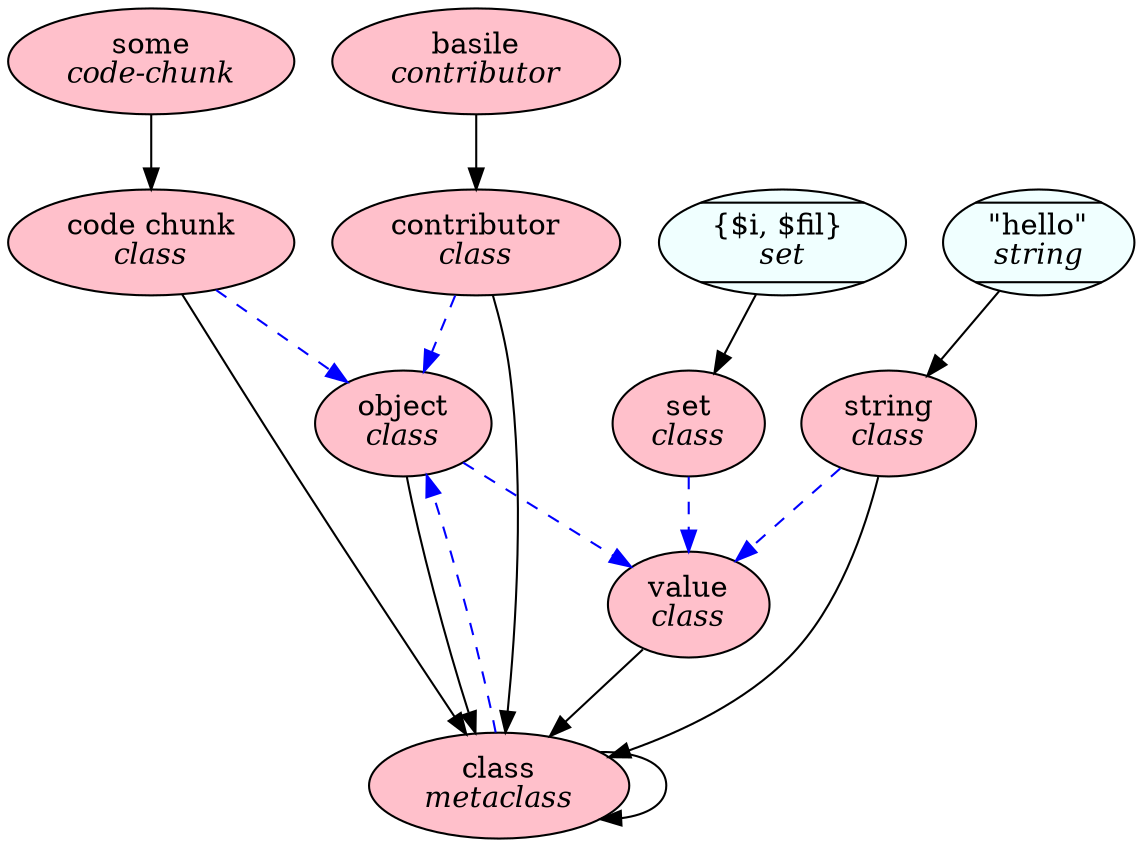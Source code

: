 // file refpersys/design-ideas/dot-classhier.dot
// the RefPerSys class hierarchy

digraph class_hierarchy_gr {
// XXXX -> YYYY : means XXXX is instance of YYYY

/// nodes
object_class [ style="rounded, filled",
   label = <object<br/><i>class</i>>, fillcolor="pink"  ];

class_class [ style="rounded, filled",
   label = <class<br/><i>metaclass</i>>, fillcolor="pink"  ];

value_class [ style="rounded, filled",
   label = <value<br/><i>class</i>>, fillcolor="pink"  ];

codechunk_class [ style="rounded, filled",
   label = <code chunk<br/><i>class</i>>, fillcolor="pink"  ];

contributor_class [ style="rounded, filled",
   label = <contributor<br/><i>class</i>>, fillcolor="pink"  ];

string_class  [ style="rounded, filled",
   label = <string<br/><i>class</i>>, fillcolor="pink"  ];
   
set_class  [ style="rounded, filled",
   label = <set<br/><i>class</i>>, fillcolor="pink"  ];

hello_string [ style="diagonals, filled",
   label = <"hello"<br/><i>string</i>>, fillcolor="azure"  ];

ifil_set  [ style="diagonals, filled",
   label = <{$i, $fil} <br/><i>set</i>>, fillcolor="azure"  ];
   
code_chunk [ style="rounded, filled",
   label = <some<br/><i>code-chunk</i>>, fillcolor="pink"  ];

basile_contrib [ style="rounded, filled",
   label = <basile<br/><i>contributor</i>>, fillcolor="pink"  ];

/// X is-instance Y arrows
object_class -> class_class [ color=black, width=2 ];
class_class -> class_class [ color=black, width=2 ];
value_class -> class_class [ color=black, width=2 ];
string_class -> class_class [ color=black, width=2 ];
hello_string -> string_class [ color=black, width=2 ];
code_chunk -> codechunk_class [ color=black, width=2 ];
basile_contrib -> contributor_class [ color=black, width=2 ];
codechunk_class -> class_class [ color=black, width=2 ];
contributor_class -> class_class [ color=black, width=2 ];
ifil_set -> set_class [ color=black, width=2 ];

/// C1 subclass of C2 arrows
string_class -> value_class  [ color=blue, style=dashed, width=3 ];
set_class -> value_class  [ color=blue, style=dashed, width=3 ];
object_class  -> value_class  [ color=blue, style=dashed, width=3 ];
codechunk_class -> object_class  [ color=blue, style=dashed, width=3 ];
contributor_class -> object_class  [ color=blue, style=dashed, width=3 ];
class_class -> object_class  [ color=blue, style=dashed, width=3 ];
}